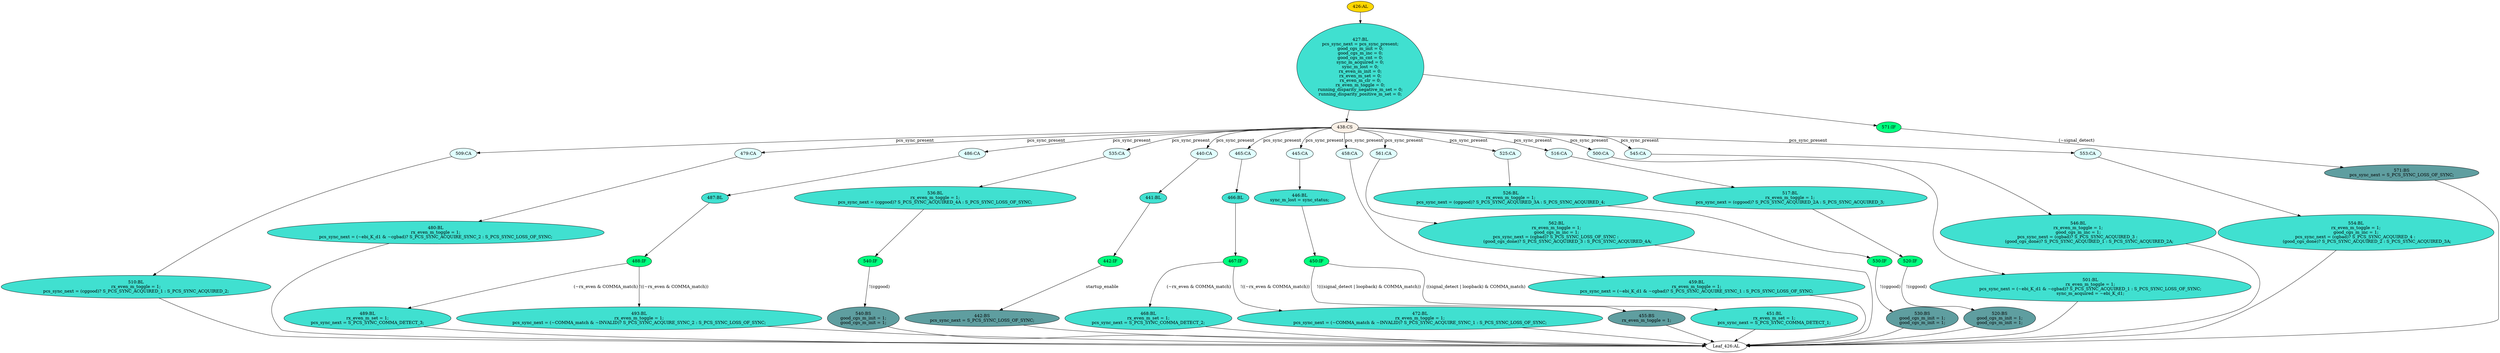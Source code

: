 strict digraph "" {
	node [label="\N"];
	"554:BL"	 [ast="<pyverilog.vparser.ast.Block object at 0x7f273e5d6650>",
		fillcolor=turquoise,
		label="554:BL
rx_even_m_toggle = 1;
good_cgs_m_inc = 1;
pcs_sync_next = (cgbad)? S_PCS_SYNC_ACQUIRED_4 : 
                (good_cgs_done)? \
S_PCS_SYNC_ACQUIRED_2 : S_PCS_SYNC_ACQUIRED_3A;",
		statements="[<pyverilog.vparser.ast.BlockingSubstitution object at 0x7f273e5d6690>, <pyverilog.vparser.ast.BlockingSubstitution object at 0x7f273e5d6850>, <\
pyverilog.vparser.ast.BlockingSubstitution object at 0x7f273e5d69d0>]",
		style=filled,
		typ=Block];
	"Leaf_426:AL"	 [def_var="['rx_even_m_toggle', 'rx_even_m_clr', 'good_cgs_m_cnt', 'good_cgs_m_init', 'sync_m_lost', 'running_disparity_positive_m_set', 'good_\
cgs_m_inc', 'rx_even_m_set', 'pcs_sync_next', 'sync_m_acquired', 'rx_even_m_init', 'running_disparity_negative_m_set']",
		label="Leaf_426:AL"];
	"554:BL" -> "Leaf_426:AL"	 [cond="[]",
		lineno=None];
	"455:BS"	 [ast="<pyverilog.vparser.ast.BlockingSubstitution object at 0x7f273e5a0490>",
		fillcolor=cadetblue,
		label="455:BS
rx_even_m_toggle = 1;",
		statements="[<pyverilog.vparser.ast.BlockingSubstitution object at 0x7f273e5a0490>]",
		style=filled,
		typ=BlockingSubstitution];
	"455:BS" -> "Leaf_426:AL"	 [cond="[]",
		lineno=None];
	"530:BS"	 [ast="<pyverilog.vparser.ast.BlockingSubstitution object at 0x7f273e5a0650>",
		fillcolor=cadetblue,
		label="530:BS
good_cgs_m_init = 1;
good_cgs_m_init = 1;",
		statements="[<pyverilog.vparser.ast.BlockingSubstitution object at 0x7f273e5a0650>, <pyverilog.vparser.ast.BlockingSubstitution object at 0x7f273e5a0650>]",
		style=filled,
		typ=BlockingSubstitution];
	"530:BS" -> "Leaf_426:AL"	 [cond="[]",
		lineno=None];
	"450:IF"	 [ast="<pyverilog.vparser.ast.IfStatement object at 0x7f273e5a07d0>",
		fillcolor=springgreen,
		label="450:IF",
		statements="[]",
		style=filled,
		typ=IfStatement];
	"450:IF" -> "455:BS"	 [cond="['signal_detect', 'loopback', 'COMMA_match']",
		label="!(((signal_detect | loopback) & COMMA_match))",
		lineno=450];
	"451:BL"	 [ast="<pyverilog.vparser.ast.Block object at 0x7f273e5a0450>",
		fillcolor=turquoise,
		label="451:BL
rx_even_m_set = 1;
pcs_sync_next = S_PCS_SYNC_COMMA_DETECT_1;",
		statements="[<pyverilog.vparser.ast.BlockingSubstitution object at 0x7f273e5a00d0>, <pyverilog.vparser.ast.BlockingSubstitution object at 0x7f273e5a0290>]",
		style=filled,
		typ=Block];
	"450:IF" -> "451:BL"	 [cond="['signal_detect', 'loopback', 'COMMA_match']",
		label="((signal_detect | loopback) & COMMA_match)",
		lineno=450];
	"438:CS"	 [ast="<pyverilog.vparser.ast.CaseStatement object at 0x7f273e5a0990>",
		fillcolor=linen,
		label="438:CS",
		statements="[]",
		style=filled,
		typ=CaseStatement];
	"509:CA"	 [ast="<pyverilog.vparser.ast.Case object at 0x7f273e5bed90>",
		fillcolor=lightcyan,
		label="509:CA",
		statements="[]",
		style=filled,
		typ=Case];
	"438:CS" -> "509:CA"	 [cond="['pcs_sync_present']",
		label=pcs_sync_present,
		lineno=438];
	"479:CA"	 [ast="<pyverilog.vparser.ast.Case object at 0x7f273e5b32d0>",
		fillcolor=lightcyan,
		label="479:CA",
		statements="[]",
		style=filled,
		typ=Case];
	"438:CS" -> "479:CA"	 [cond="['pcs_sync_present']",
		label=pcs_sync_present,
		lineno=438];
	"486:CA"	 [ast="<pyverilog.vparser.ast.Case object at 0x7f273e5b3950>",
		fillcolor=lightcyan,
		label="486:CA",
		statements="[]",
		style=filled,
		typ=Case];
	"438:CS" -> "486:CA"	 [cond="['pcs_sync_present']",
		label=pcs_sync_present,
		lineno=438];
	"535:CA"	 [ast="<pyverilog.vparser.ast.Case object at 0x7f273e5ce410>",
		fillcolor=lightcyan,
		label="535:CA",
		statements="[]",
		style=filled,
		typ=Case];
	"438:CS" -> "535:CA"	 [cond="['pcs_sync_present']",
		label=pcs_sync_present,
		lineno=438];
	"440:CA"	 [ast="<pyverilog.vparser.ast.Case object at 0x7f273e5a0a90>",
		fillcolor=lightcyan,
		label="440:CA",
		statements="[]",
		style=filled,
		typ=Case];
	"438:CS" -> "440:CA"	 [cond="['pcs_sync_present']",
		label=pcs_sync_present,
		lineno=438];
	"465:CA"	 [ast="<pyverilog.vparser.ast.Case object at 0x7f273e5a86d0>",
		fillcolor=lightcyan,
		label="465:CA",
		statements="[]",
		style=filled,
		typ=Case];
	"438:CS" -> "465:CA"	 [cond="['pcs_sync_present']",
		label=pcs_sync_present,
		lineno=438];
	"445:CA"	 [ast="<pyverilog.vparser.ast.Case object at 0x7f273e619990>",
		fillcolor=lightcyan,
		label="445:CA",
		statements="[]",
		style=filled,
		typ=Case];
	"438:CS" -> "445:CA"	 [cond="['pcs_sync_present']",
		label=pcs_sync_present,
		lineno=438];
	"458:CA"	 [ast="<pyverilog.vparser.ast.Case object at 0x7f273e5a8050>",
		fillcolor=lightcyan,
		label="458:CA",
		statements="[]",
		style=filled,
		typ=Case];
	"438:CS" -> "458:CA"	 [cond="['pcs_sync_present']",
		label=pcs_sync_present,
		lineno=438];
	"561:CA"	 [ast="<pyverilog.vparser.ast.Case object at 0x7f273e5d6dd0>",
		fillcolor=lightcyan,
		label="561:CA",
		statements="[]",
		style=filled,
		typ=Case];
	"438:CS" -> "561:CA"	 [cond="['pcs_sync_present']",
		label=pcs_sync_present,
		lineno=438];
	"525:CA"	 [ast="<pyverilog.vparser.ast.Case object at 0x7f273e5c6c50>",
		fillcolor=lightcyan,
		label="525:CA",
		statements="[]",
		style=filled,
		typ=Case];
	"438:CS" -> "525:CA"	 [cond="['pcs_sync_present']",
		label=pcs_sync_present,
		lineno=438];
	"516:CA"	 [ast="<pyverilog.vparser.ast.Case object at 0x7f273e5c6350>",
		fillcolor=lightcyan,
		label="516:CA",
		statements="[]",
		style=filled,
		typ=Case];
	"438:CS" -> "516:CA"	 [cond="['pcs_sync_present']",
		label=pcs_sync_present,
		lineno=438];
	"500:CA"	 [ast="<pyverilog.vparser.ast.Case object at 0x7f273e5be550>",
		fillcolor=lightcyan,
		label="500:CA",
		statements="[]",
		style=filled,
		typ=Case];
	"438:CS" -> "500:CA"	 [cond="['pcs_sync_present']",
		label=pcs_sync_present,
		lineno=438];
	"545:CA"	 [ast="<pyverilog.vparser.ast.Case object at 0x7f273e5ced10>",
		fillcolor=lightcyan,
		label="545:CA",
		statements="[]",
		style=filled,
		typ=Case];
	"438:CS" -> "545:CA"	 [cond="['pcs_sync_present']",
		label=pcs_sync_present,
		lineno=438];
	"553:CA"	 [ast="<pyverilog.vparser.ast.Case object at 0x7f273e5d6590>",
		fillcolor=lightcyan,
		label="553:CA",
		statements="[]",
		style=filled,
		typ=Case];
	"438:CS" -> "553:CA"	 [cond="['pcs_sync_present']",
		label=pcs_sync_present,
		lineno=438];
	"480:BL"	 [ast="<pyverilog.vparser.ast.Block object at 0x7f273e5b3390>",
		fillcolor=turquoise,
		label="480:BL
rx_even_m_toggle = 1;
pcs_sync_next = (~ebi_K_d1 & ~cgbad)? S_PCS_SYNC_ACQUIRE_SYNC_2 : S_PCS_SYNC_LOSS_OF_SYNC;",
		statements="[<pyverilog.vparser.ast.BlockingSubstitution object at 0x7f273e5b33d0>, <pyverilog.vparser.ast.BlockingSubstitution object at 0x7f273e5b3590>]",
		style=filled,
		typ=Block];
	"480:BL" -> "Leaf_426:AL"	 [cond="[]",
		lineno=None];
	"510:BL"	 [ast="<pyverilog.vparser.ast.Block object at 0x7f273e5bee50>",
		fillcolor=turquoise,
		label="510:BL
rx_even_m_toggle = 1;
pcs_sync_next = (cggood)? S_PCS_SYNC_ACQUIRED_1 : S_PCS_SYNC_ACQUIRED_2;",
		statements="[<pyverilog.vparser.ast.BlockingSubstitution object at 0x7f273e5bee90>, <pyverilog.vparser.ast.BlockingSubstitution object at 0x7f273e5c6090>]",
		style=filled,
		typ=Block];
	"509:CA" -> "510:BL"	 [cond="[]",
		lineno=None];
	"479:CA" -> "480:BL"	 [cond="[]",
		lineno=None];
	"487:BL"	 [ast="<pyverilog.vparser.ast.Block object at 0x7f273e5b3a10>",
		fillcolor=turquoise,
		label="487:BL",
		statements="[]",
		style=filled,
		typ=Block];
	"486:CA" -> "487:BL"	 [cond="[]",
		lineno=None];
	"536:BL"	 [ast="<pyverilog.vparser.ast.Block object at 0x7f273e5ce4d0>",
		fillcolor=turquoise,
		label="536:BL
rx_even_m_toggle = 1;
pcs_sync_next = (cggood)? S_PCS_SYNC_ACQUIRED_4A : S_PCS_SYNC_LOSS_OF_SYNC;",
		statements="[<pyverilog.vparser.ast.BlockingSubstitution object at 0x7f273e5ce510>, <pyverilog.vparser.ast.BlockingSubstitution object at 0x7f273e5cea50>]",
		style=filled,
		typ=Block];
	"535:CA" -> "536:BL"	 [cond="[]",
		lineno=None];
	"442:BS"	 [ast="<pyverilog.vparser.ast.BlockingSubstitution object at 0x7f273e5a0bd0>",
		fillcolor=cadetblue,
		label="442:BS
pcs_sync_next = S_PCS_SYNC_LOSS_OF_SYNC;",
		statements="[<pyverilog.vparser.ast.BlockingSubstitution object at 0x7f273e5a0bd0>]",
		style=filled,
		typ=BlockingSubstitution];
	"442:BS" -> "Leaf_426:AL"	 [cond="[]",
		lineno=None];
	"526:BL"	 [ast="<pyverilog.vparser.ast.Block object at 0x7f273e5c6d10>",
		fillcolor=turquoise,
		label="526:BL
rx_even_m_toggle = 1;
pcs_sync_next = (cggood)? S_PCS_SYNC_ACQUIRED_3A : S_PCS_SYNC_ACQUIRED_4;",
		statements="[<pyverilog.vparser.ast.BlockingSubstitution object at 0x7f273e5c6d50>, <pyverilog.vparser.ast.BlockingSubstitution object at 0x7f273e5ce150>]",
		style=filled,
		typ=Block];
	"530:IF"	 [ast="<pyverilog.vparser.ast.IfStatement object at 0x7f273e5c6f10>",
		fillcolor=springgreen,
		label="530:IF",
		statements="[]",
		style=filled,
		typ=IfStatement];
	"526:BL" -> "530:IF"	 [cond="[]",
		lineno=None];
	"468:BL"	 [ast="<pyverilog.vparser.ast.Block object at 0x7f273e5a8dd0>",
		fillcolor=turquoise,
		label="468:BL
rx_even_m_set = 1;
pcs_sync_next = S_PCS_SYNC_COMMA_DETECT_2;",
		statements="[<pyverilog.vparser.ast.BlockingSubstitution object at 0x7f273e5a8e10>, <pyverilog.vparser.ast.BlockingSubstitution object at 0x7f273e5a8f90>]",
		style=filled,
		typ=Block];
	"468:BL" -> "Leaf_426:AL"	 [cond="[]",
		lineno=None];
	"427:BL"	 [ast="<pyverilog.vparser.ast.Block object at 0x7f273e567850>",
		fillcolor=turquoise,
		label="427:BL
pcs_sync_next = pcs_sync_present;
good_cgs_m_init = 0;
good_cgs_m_inc = 0;
good_cgs_m_cnt = 0;
sync_m_acquired = 0;
sync_\
m_lost = 0;
rx_even_m_init = 0;
rx_even_m_set = 0;
rx_even_m_clr = 0;
rx_even_m_toggle = 0;
running_disparity_negative_m_set = 0;
\
running_disparity_positive_m_set = 0;",
		statements="[<pyverilog.vparser.ast.BlockingSubstitution object at 0x7f273e55e690>, <pyverilog.vparser.ast.BlockingSubstitution object at 0x7f273e55e850>, <\
pyverilog.vparser.ast.BlockingSubstitution object at 0x7f273e55e9d0>, <pyverilog.vparser.ast.BlockingSubstitution object at 0x7f273e55eb50>, <\
pyverilog.vparser.ast.BlockingSubstitution object at 0x7f273e55ecd0>, <pyverilog.vparser.ast.BlockingSubstitution object at 0x7f273e55ee50>, <\
pyverilog.vparser.ast.BlockingSubstitution object at 0x7f273e55ef90>, <pyverilog.vparser.ast.BlockingSubstitution object at 0x7f273e567150>, <\
pyverilog.vparser.ast.BlockingSubstitution object at 0x7f273e5672d0>, <pyverilog.vparser.ast.BlockingSubstitution object at 0x7f273e567450>, <\
pyverilog.vparser.ast.BlockingSubstitution object at 0x7f273e5675d0>, <pyverilog.vparser.ast.BlockingSubstitution object at 0x7f273e567710>]",
		style=filled,
		typ=Block];
	"427:BL" -> "438:CS"	 [cond="[]",
		lineno=None];
	"571:IF"	 [ast="<pyverilog.vparser.ast.IfStatement object at 0x7f273e567890>",
		fillcolor=springgreen,
		label="571:IF",
		statements="[]",
		style=filled,
		typ=IfStatement];
	"427:BL" -> "571:IF"	 [cond="[]",
		lineno=None];
	"441:BL"	 [ast="<pyverilog.vparser.ast.Block object at 0x7f273e5a0b50>",
		fillcolor=turquoise,
		label="441:BL",
		statements="[]",
		style=filled,
		typ=Block];
	"440:CA" -> "441:BL"	 [cond="[]",
		lineno=None];
	"562:BL"	 [ast="<pyverilog.vparser.ast.Block object at 0x7f273e5d6e90>",
		fillcolor=turquoise,
		label="562:BL
rx_even_m_toggle = 1;
good_cgs_m_inc = 1;
pcs_sync_next = (cgbad)? S_PCS_SYNC_LOSS_OF_SYNC : 
                (good_cgs_done)? \
S_PCS_SYNC_ACQUIRED_3 : S_PCS_SYNC_ACQUIRED_4A;",
		statements="[<pyverilog.vparser.ast.BlockingSubstitution object at 0x7f273e5d6ed0>, <pyverilog.vparser.ast.BlockingSubstitution object at 0x7f273e55e0d0>, <\
pyverilog.vparser.ast.BlockingSubstitution object at 0x7f273e55e250>]",
		style=filled,
		typ=Block];
	"562:BL" -> "Leaf_426:AL"	 [cond="[]",
		lineno=None];
	"489:BL"	 [ast="<pyverilog.vparser.ast.Block object at 0x7f273e5be090>",
		fillcolor=turquoise,
		label="489:BL
rx_even_m_set = 1;
pcs_sync_next = S_PCS_SYNC_COMMA_DETECT_3;",
		statements="[<pyverilog.vparser.ast.BlockingSubstitution object at 0x7f273e5be0d0>, <pyverilog.vparser.ast.BlockingSubstitution object at 0x7f273e5be250>]",
		style=filled,
		typ=Block];
	"489:BL" -> "Leaf_426:AL"	 [cond="[]",
		lineno=None];
	"442:IF"	 [ast="<pyverilog.vparser.ast.IfStatement object at 0x7f273e5a0b90>",
		fillcolor=springgreen,
		label="442:IF",
		statements="[]",
		style=filled,
		typ=IfStatement];
	"442:IF" -> "442:BS"	 [cond="['startup_enable']",
		label=startup_enable,
		lineno=442];
	"466:BL"	 [ast="<pyverilog.vparser.ast.Block object at 0x7f273e5a8790>",
		fillcolor=turquoise,
		label="466:BL",
		statements="[]",
		style=filled,
		typ=Block];
	"465:CA" -> "466:BL"	 [cond="[]",
		lineno=None];
	"446:BL"	 [ast="<pyverilog.vparser.ast.Block object at 0x7f273e5a0e50>",
		fillcolor=turquoise,
		label="446:BL
sync_m_lost = sync_status;",
		statements="[<pyverilog.vparser.ast.BlockingSubstitution object at 0x7f273e5a0e90>]",
		style=filled,
		typ=Block];
	"445:CA" -> "446:BL"	 [cond="[]",
		lineno=None];
	"571:BS"	 [ast="<pyverilog.vparser.ast.BlockingSubstitution object at 0x7f273e5678d0>",
		fillcolor=cadetblue,
		label="571:BS
pcs_sync_next = S_PCS_SYNC_LOSS_OF_SYNC;",
		statements="[<pyverilog.vparser.ast.BlockingSubstitution object at 0x7f273e5678d0>]",
		style=filled,
		typ=BlockingSubstitution];
	"571:IF" -> "571:BS"	 [cond="['signal_detect']",
		label="(~signal_detect)",
		lineno=571];
	"451:BL" -> "Leaf_426:AL"	 [cond="[]",
		lineno=None];
	"488:IF"	 [ast="<pyverilog.vparser.ast.IfStatement object at 0x7f273e5b3a50>",
		fillcolor=springgreen,
		label="488:IF",
		statements="[]",
		style=filled,
		typ=IfStatement];
	"487:BL" -> "488:IF"	 [cond="[]",
		lineno=None];
	"520:BS"	 [ast="<pyverilog.vparser.ast.BlockingSubstitution object at 0x7f273e5c6650>",
		fillcolor=cadetblue,
		label="520:BS
good_cgs_m_init = 1;
good_cgs_m_init = 1;",
		statements="[<pyverilog.vparser.ast.BlockingSubstitution object at 0x7f273e5c6650>, <pyverilog.vparser.ast.BlockingSubstitution object at 0x7f273e5c6650>]",
		style=filled,
		typ=BlockingSubstitution];
	"520:BS" -> "Leaf_426:AL"	 [cond="[]",
		lineno=None];
	"459:BL"	 [ast="<pyverilog.vparser.ast.Block object at 0x7f273e5a8110>",
		fillcolor=turquoise,
		label="459:BL
rx_even_m_toggle = 1;
pcs_sync_next = (~ebi_K_d1 & ~cgbad)? S_PCS_SYNC_ACQUIRE_SYNC_1 : S_PCS_SYNC_LOSS_OF_SYNC;",
		statements="[<pyverilog.vparser.ast.BlockingSubstitution object at 0x7f273e5a8150>, <pyverilog.vparser.ast.BlockingSubstitution object at 0x7f273e5a8310>]",
		style=filled,
		typ=Block];
	"458:CA" -> "459:BL"	 [cond="[]",
		lineno=None];
	"561:CA" -> "562:BL"	 [cond="[]",
		lineno=None];
	"426:AL"	 [ast="<pyverilog.vparser.ast.Always object at 0x7f273e567b50>",
		clk_sens=False,
		fillcolor=gold,
		label="426:AL",
		sens="['good_cgs_done', 'COMMA_match', 'S_PCS_SYNC_ACQUIRE_SYNC_2', 'S_PCS_SYNC_ACQUIRE_SYNC_1', 'cggood', 'sync_status', 'cgbad', 'S_\
PCS_SYNC_ACQUIRED_2', 'S_PCS_SYNC_ACQUIRED_3', 'INVALID', 'S_PCS_SYNC_ACQUIRED_4', 'pcs_sync_present', 'S_PCS_SYNC_ACQUIRED_2A', '\
S_PCS_SYNC_COMMA_DETECT_1', 'S_PCS_SYNC_COMMA_DETECT_2', 'S_PCS_SYNC_COMMA_DETECT_3', 'S_PCS_SYNC_ACQUIRED_1', 'S_PCS_SYNC_ACQUIRED_\
3A', 'S_PCS_SYNC_ACQUIRED_4A', 'S_PCS_SYNC_LOSS_OF_SYNC', 'ebi_K_d1']",
		statements="[]",
		style=filled,
		typ=Always,
		use_var="['good_cgs_done', 'cggood', 'sync_status', 'cgbad', 'rx_even', 'pcs_sync_present', 'S_PCS_SYNC_ACQUIRED_2A', 'ebi_K_d1', 'signal_\
detect', 'COMMA_match', 'S_PCS_SYNC_ACQUIRE_SYNC_2', 'S_PCS_SYNC_ACQUIRE_SYNC_1', 'loopback', 'startup_enable', 'INVALID', 'S_PCS_\
SYNC_ACQUIRED_3A', 'S_PCS_SYNC_LOSS_OF_SYNC', 'S_PCS_SYNC_ACQUIRED_4A', 'S_PCS_SYNC_COMMA_DETECT_1', 'S_PCS_SYNC_COMMA_DETECT_2', '\
S_PCS_SYNC_COMMA_DETECT_3', 'S_PCS_SYNC_ACQUIRED_1', 'S_PCS_SYNC_ACQUIRED_3', 'S_PCS_SYNC_ACQUIRED_2', 'S_PCS_SYNC_ACQUIRED_4']"];
	"426:AL" -> "427:BL"	 [cond="[]",
		lineno=None];
	"467:IF"	 [ast="<pyverilog.vparser.ast.IfStatement object at 0x7f273e5a87d0>",
		fillcolor=springgreen,
		label="467:IF",
		statements="[]",
		style=filled,
		typ=IfStatement];
	"467:IF" -> "468:BL"	 [cond="['rx_even', 'COMMA_match']",
		label="(~rx_even & COMMA_match)",
		lineno=467];
	"472:BL"	 [ast="<pyverilog.vparser.ast.Block object at 0x7f273e5a8810>",
		fillcolor=turquoise,
		label="472:BL
rx_even_m_toggle = 1;
pcs_sync_next = (~COMMA_match & ~INVALID)? S_PCS_SYNC_ACQUIRE_SYNC_1 : S_PCS_SYNC_LOSS_OF_SYNC;",
		statements="[<pyverilog.vparser.ast.BlockingSubstitution object at 0x7f273e5a8850>, <pyverilog.vparser.ast.BlockingSubstitution object at 0x7f273e5a8a10>]",
		style=filled,
		typ=Block];
	"467:IF" -> "472:BL"	 [cond="['rx_even', 'COMMA_match']",
		label="!((~rx_even & COMMA_match))",
		lineno=467];
	"488:IF" -> "489:BL"	 [cond="['rx_even', 'COMMA_match']",
		label="(~rx_even & COMMA_match)",
		lineno=488];
	"493:BL"	 [ast="<pyverilog.vparser.ast.Block object at 0x7f273e5b3a90>",
		fillcolor=turquoise,
		label="493:BL
rx_even_m_toggle = 1;
pcs_sync_next = (~COMMA_match & ~INVALID)? S_PCS_SYNC_ACQUIRE_SYNC_2 : S_PCS_SYNC_LOSS_OF_SYNC;",
		statements="[<pyverilog.vparser.ast.BlockingSubstitution object at 0x7f273e5b3ad0>, <pyverilog.vparser.ast.BlockingSubstitution object at 0x7f273e5b3c90>]",
		style=filled,
		typ=Block];
	"488:IF" -> "493:BL"	 [cond="['rx_even', 'COMMA_match']",
		label="!((~rx_even & COMMA_match))",
		lineno=488];
	"525:CA" -> "526:BL"	 [cond="[]",
		lineno=None];
	"540:IF"	 [ast="<pyverilog.vparser.ast.IfStatement object at 0x7f273e5ce6d0>",
		fillcolor=springgreen,
		label="540:IF",
		statements="[]",
		style=filled,
		typ=IfStatement];
	"540:BS"	 [ast="<pyverilog.vparser.ast.BlockingSubstitution object at 0x7f273e5ce710>",
		fillcolor=cadetblue,
		label="540:BS
good_cgs_m_init = 1;
good_cgs_m_init = 1;",
		statements="[<pyverilog.vparser.ast.BlockingSubstitution object at 0x7f273e5ce710>, <pyverilog.vparser.ast.BlockingSubstitution object at 0x7f273e5ce710>]",
		style=filled,
		typ=BlockingSubstitution];
	"540:IF" -> "540:BS"	 [cond="['cggood']",
		label="!(cggood)",
		lineno=540];
	"546:BL"	 [ast="<pyverilog.vparser.ast.Block object at 0x7f273e5cedd0>",
		fillcolor=turquoise,
		label="546:BL
rx_even_m_toggle = 1;
good_cgs_m_inc = 1;
pcs_sync_next = (cgbad)? S_PCS_SYNC_ACQUIRED_3 : 
                (good_cgs_done)? \
S_PCS_SYNC_ACQUIRED_1 : S_PCS_SYNC_ACQUIRED_2A;",
		statements="[<pyverilog.vparser.ast.BlockingSubstitution object at 0x7f273e5cee10>, <pyverilog.vparser.ast.BlockingSubstitution object at 0x7f273e5cefd0>, <\
pyverilog.vparser.ast.BlockingSubstitution object at 0x7f273e5d6190>]",
		style=filled,
		typ=Block];
	"546:BL" -> "Leaf_426:AL"	 [cond="[]",
		lineno=None];
	"536:BL" -> "540:IF"	 [cond="[]",
		lineno=None];
	"446:BL" -> "450:IF"	 [cond="[]",
		lineno=None];
	"517:BL"	 [ast="<pyverilog.vparser.ast.Block object at 0x7f273e5c6410>",
		fillcolor=turquoise,
		label="517:BL
rx_even_m_toggle = 1;
pcs_sync_next = (cggood)? S_PCS_SYNC_ACQUIRED_2A : S_PCS_SYNC_ACQUIRED_3;",
		statements="[<pyverilog.vparser.ast.BlockingSubstitution object at 0x7f273e5c6450>, <pyverilog.vparser.ast.BlockingSubstitution object at 0x7f273e5c6990>]",
		style=filled,
		typ=Block];
	"520:IF"	 [ast="<pyverilog.vparser.ast.IfStatement object at 0x7f273e5c6610>",
		fillcolor=springgreen,
		label="520:IF",
		statements="[]",
		style=filled,
		typ=IfStatement];
	"517:BL" -> "520:IF"	 [cond="[]",
		lineno=None];
	"466:BL" -> "467:IF"	 [cond="[]",
		lineno=None];
	"516:CA" -> "517:BL"	 [cond="[]",
		lineno=None];
	"501:BL"	 [ast="<pyverilog.vparser.ast.Block object at 0x7f273e5be610>",
		fillcolor=turquoise,
		label="501:BL
rx_even_m_toggle = 1;
pcs_sync_next = (~ebi_K_d1 & ~cgbad)? S_PCS_SYNC_ACQUIRED_1 : S_PCS_SYNC_LOSS_OF_SYNC;
sync_m_acquired = ~\
ebi_K_d1;",
		statements="[<pyverilog.vparser.ast.BlockingSubstitution object at 0x7f273e5be650>, <pyverilog.vparser.ast.BlockingSubstitution object at 0x7f273e5be810>, <\
pyverilog.vparser.ast.BlockingSubstitution object at 0x7f273e5bebd0>]",
		style=filled,
		typ=Block];
	"500:CA" -> "501:BL"	 [cond="[]",
		lineno=None];
	"493:BL" -> "Leaf_426:AL"	 [cond="[]",
		lineno=None];
	"510:BL" -> "Leaf_426:AL"	 [cond="[]",
		lineno=None];
	"530:IF" -> "530:BS"	 [cond="['cggood']",
		label="!(cggood)",
		lineno=530];
	"501:BL" -> "Leaf_426:AL"	 [cond="[]",
		lineno=None];
	"540:BS" -> "Leaf_426:AL"	 [cond="[]",
		lineno=None];
	"571:BS" -> "Leaf_426:AL"	 [cond="[]",
		lineno=None];
	"441:BL" -> "442:IF"	 [cond="[]",
		lineno=None];
	"459:BL" -> "Leaf_426:AL"	 [cond="[]",
		lineno=None];
	"545:CA" -> "546:BL"	 [cond="[]",
		lineno=None];
	"553:CA" -> "554:BL"	 [cond="[]",
		lineno=None];
	"520:IF" -> "520:BS"	 [cond="['cggood']",
		label="!(cggood)",
		lineno=520];
	"472:BL" -> "Leaf_426:AL"	 [cond="[]",
		lineno=None];
}

